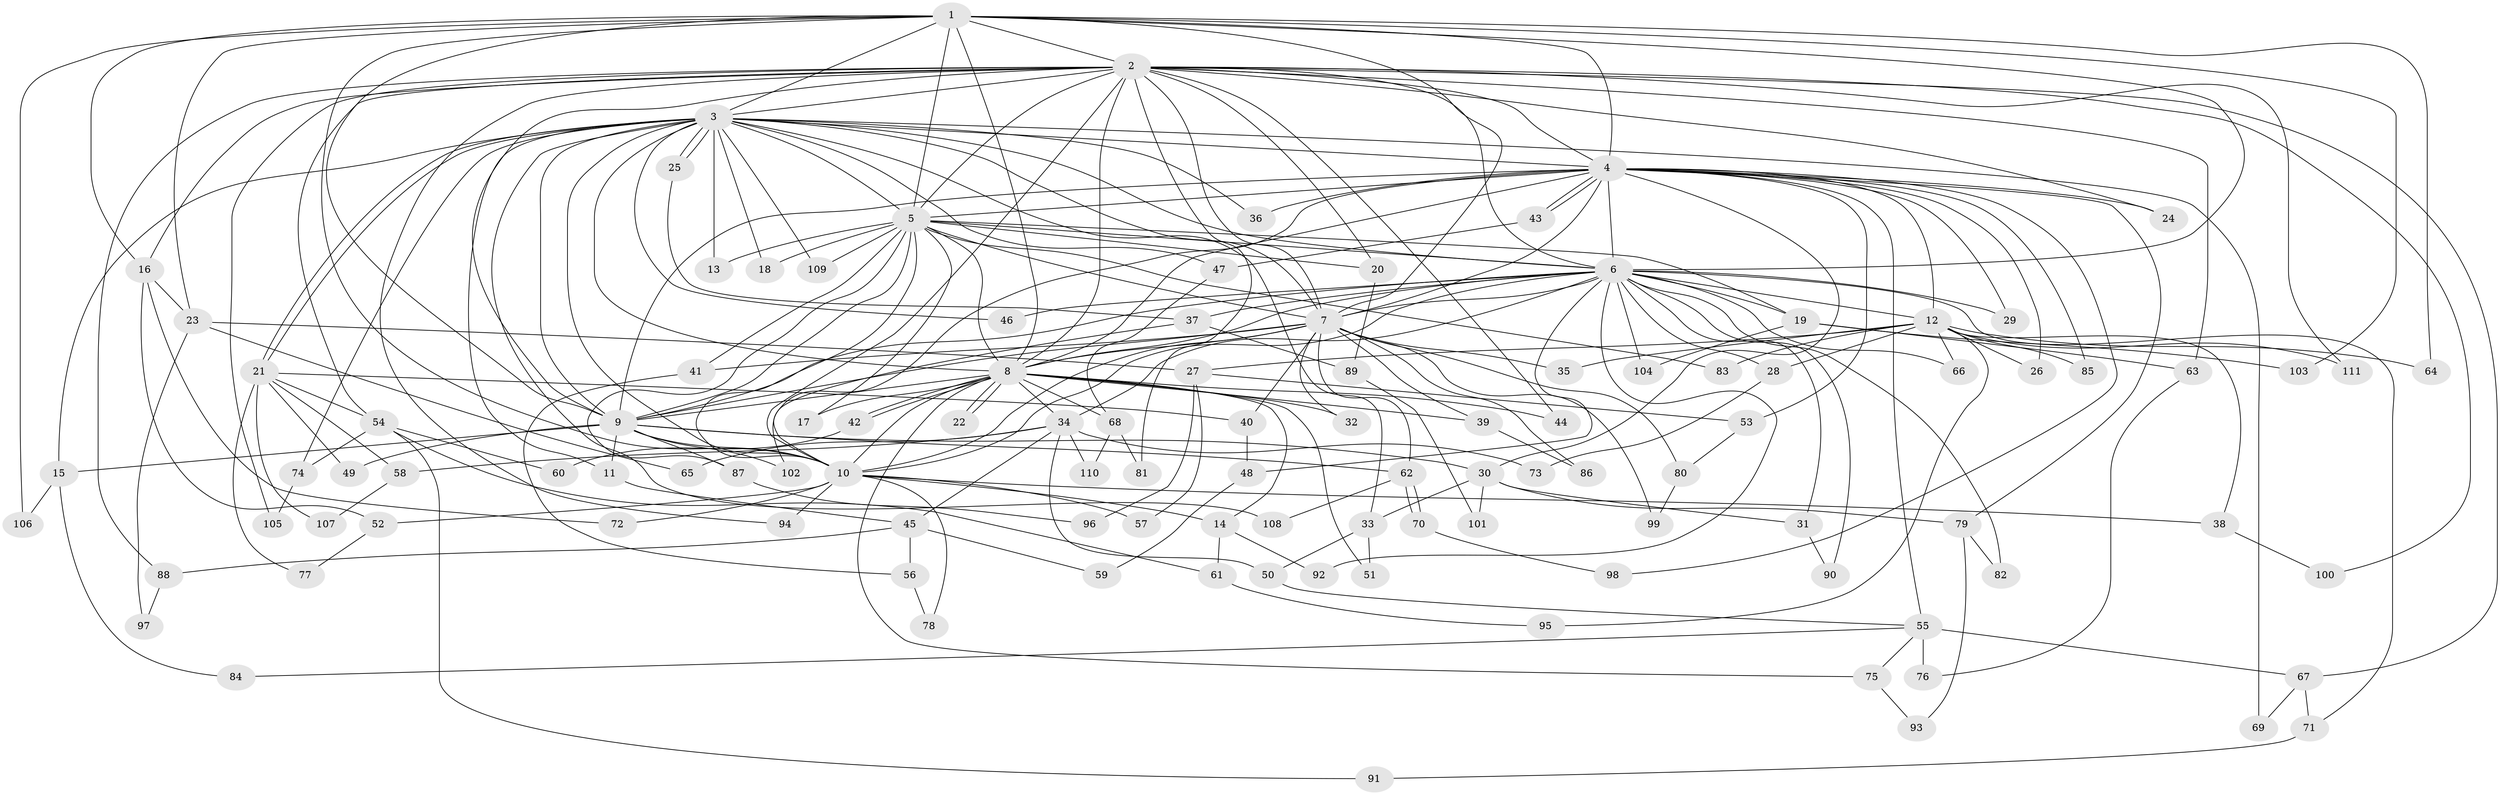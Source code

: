 // coarse degree distribution, {19: 0.022222222222222223, 3: 0.28888888888888886, 16: 0.044444444444444446, 2: 0.13333333333333333, 14: 0.022222222222222223, 1: 0.022222222222222223, 9: 0.022222222222222223, 4: 0.15555555555555556, 6: 0.08888888888888889, 5: 0.06666666666666667, 17: 0.022222222222222223, 11: 0.022222222222222223, 7: 0.022222222222222223, 12: 0.022222222222222223, 13: 0.022222222222222223, 15: 0.022222222222222223}
// Generated by graph-tools (version 1.1) at 2025/36/03/04/25 23:36:32]
// undirected, 111 vertices, 247 edges
graph export_dot {
  node [color=gray90,style=filled];
  1;
  2;
  3;
  4;
  5;
  6;
  7;
  8;
  9;
  10;
  11;
  12;
  13;
  14;
  15;
  16;
  17;
  18;
  19;
  20;
  21;
  22;
  23;
  24;
  25;
  26;
  27;
  28;
  29;
  30;
  31;
  32;
  33;
  34;
  35;
  36;
  37;
  38;
  39;
  40;
  41;
  42;
  43;
  44;
  45;
  46;
  47;
  48;
  49;
  50;
  51;
  52;
  53;
  54;
  55;
  56;
  57;
  58;
  59;
  60;
  61;
  62;
  63;
  64;
  65;
  66;
  67;
  68;
  69;
  70;
  71;
  72;
  73;
  74;
  75;
  76;
  77;
  78;
  79;
  80;
  81;
  82;
  83;
  84;
  85;
  86;
  87;
  88;
  89;
  90;
  91;
  92;
  93;
  94;
  95;
  96;
  97;
  98;
  99;
  100;
  101;
  102;
  103;
  104;
  105;
  106;
  107;
  108;
  109;
  110;
  111;
  1 -- 2;
  1 -- 3;
  1 -- 4;
  1 -- 5;
  1 -- 6;
  1 -- 7;
  1 -- 8;
  1 -- 9;
  1 -- 10;
  1 -- 16;
  1 -- 23;
  1 -- 64;
  1 -- 103;
  1 -- 106;
  2 -- 3;
  2 -- 4;
  2 -- 5;
  2 -- 6;
  2 -- 7;
  2 -- 8;
  2 -- 9;
  2 -- 10;
  2 -- 16;
  2 -- 20;
  2 -- 24;
  2 -- 44;
  2 -- 54;
  2 -- 63;
  2 -- 67;
  2 -- 81;
  2 -- 88;
  2 -- 94;
  2 -- 100;
  2 -- 105;
  2 -- 111;
  3 -- 4;
  3 -- 5;
  3 -- 6;
  3 -- 7;
  3 -- 8;
  3 -- 9;
  3 -- 10;
  3 -- 11;
  3 -- 13;
  3 -- 15;
  3 -- 18;
  3 -- 21;
  3 -- 21;
  3 -- 25;
  3 -- 25;
  3 -- 33;
  3 -- 36;
  3 -- 46;
  3 -- 47;
  3 -- 69;
  3 -- 74;
  3 -- 108;
  3 -- 109;
  4 -- 5;
  4 -- 6;
  4 -- 7;
  4 -- 8;
  4 -- 9;
  4 -- 10;
  4 -- 12;
  4 -- 24;
  4 -- 26;
  4 -- 29;
  4 -- 30;
  4 -- 36;
  4 -- 43;
  4 -- 43;
  4 -- 53;
  4 -- 55;
  4 -- 79;
  4 -- 85;
  4 -- 98;
  5 -- 6;
  5 -- 7;
  5 -- 8;
  5 -- 9;
  5 -- 10;
  5 -- 13;
  5 -- 17;
  5 -- 18;
  5 -- 19;
  5 -- 20;
  5 -- 41;
  5 -- 83;
  5 -- 87;
  5 -- 109;
  6 -- 7;
  6 -- 8;
  6 -- 9;
  6 -- 10;
  6 -- 12;
  6 -- 19;
  6 -- 28;
  6 -- 29;
  6 -- 31;
  6 -- 34;
  6 -- 37;
  6 -- 46;
  6 -- 48;
  6 -- 66;
  6 -- 71;
  6 -- 82;
  6 -- 90;
  6 -- 92;
  6 -- 104;
  7 -- 8;
  7 -- 9;
  7 -- 10;
  7 -- 32;
  7 -- 35;
  7 -- 39;
  7 -- 40;
  7 -- 41;
  7 -- 62;
  7 -- 80;
  7 -- 86;
  7 -- 99;
  8 -- 9;
  8 -- 10;
  8 -- 14;
  8 -- 17;
  8 -- 22;
  8 -- 22;
  8 -- 32;
  8 -- 34;
  8 -- 39;
  8 -- 42;
  8 -- 42;
  8 -- 44;
  8 -- 51;
  8 -- 68;
  8 -- 75;
  9 -- 10;
  9 -- 11;
  9 -- 15;
  9 -- 30;
  9 -- 49;
  9 -- 62;
  9 -- 87;
  9 -- 102;
  10 -- 14;
  10 -- 38;
  10 -- 52;
  10 -- 57;
  10 -- 72;
  10 -- 78;
  10 -- 94;
  11 -- 45;
  12 -- 26;
  12 -- 27;
  12 -- 28;
  12 -- 35;
  12 -- 38;
  12 -- 64;
  12 -- 66;
  12 -- 83;
  12 -- 85;
  12 -- 95;
  12 -- 111;
  14 -- 61;
  14 -- 92;
  15 -- 84;
  15 -- 106;
  16 -- 23;
  16 -- 52;
  16 -- 72;
  19 -- 63;
  19 -- 103;
  19 -- 104;
  20 -- 89;
  21 -- 40;
  21 -- 49;
  21 -- 54;
  21 -- 58;
  21 -- 77;
  21 -- 107;
  23 -- 27;
  23 -- 65;
  23 -- 97;
  25 -- 37;
  27 -- 53;
  27 -- 57;
  27 -- 96;
  28 -- 73;
  30 -- 31;
  30 -- 33;
  30 -- 79;
  30 -- 101;
  31 -- 90;
  33 -- 50;
  33 -- 51;
  34 -- 45;
  34 -- 50;
  34 -- 58;
  34 -- 65;
  34 -- 73;
  34 -- 110;
  37 -- 89;
  37 -- 102;
  38 -- 100;
  39 -- 86;
  40 -- 48;
  41 -- 56;
  42 -- 60;
  43 -- 47;
  45 -- 56;
  45 -- 59;
  45 -- 88;
  47 -- 68;
  48 -- 59;
  50 -- 55;
  52 -- 77;
  53 -- 80;
  54 -- 60;
  54 -- 61;
  54 -- 74;
  54 -- 91;
  55 -- 67;
  55 -- 75;
  55 -- 76;
  55 -- 84;
  56 -- 78;
  58 -- 107;
  61 -- 95;
  62 -- 70;
  62 -- 70;
  62 -- 108;
  63 -- 76;
  67 -- 69;
  67 -- 71;
  68 -- 81;
  68 -- 110;
  70 -- 98;
  71 -- 91;
  74 -- 105;
  75 -- 93;
  79 -- 82;
  79 -- 93;
  80 -- 99;
  87 -- 96;
  88 -- 97;
  89 -- 101;
}

